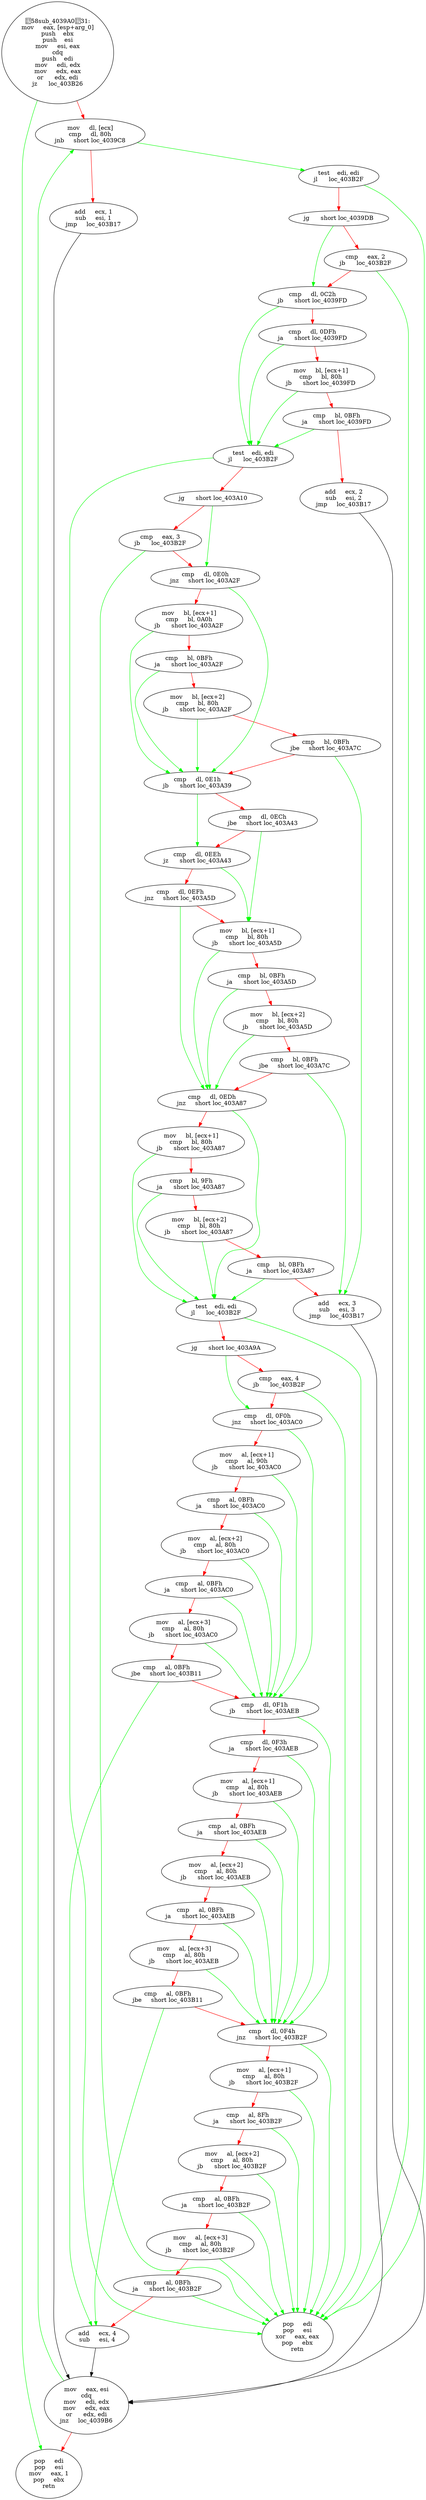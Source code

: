 digraph G{
Node0 [label = "58sub_4039A031:
mov     eax, [esp+arg_0]
push    ebx
push    esi
mov     esi, eax
cdq
push    edi
mov     edi, edx
mov     edx, eax
or      edx, edi
jz      loc_403B26"]
Node1 [label = "mov     dl, [ecx]
cmp     dl, 80h
jnb     short loc_4039C8"]
Node2 [label = "add     ecx, 1
sub     esi, 1
jmp     loc_403B17"]
Node3 [label = "test    edi, edi
jl      loc_403B2F"]
Node4 [label = "jg      short loc_4039DB"]
Node5 [label = "cmp     eax, 2
jb      loc_403B2F"]
Node6 [label = "cmp     dl, 0C2h
jb      short loc_4039FD"]
Node7 [label = "cmp     dl, 0DFh
ja      short loc_4039FD"]
Node8 [label = "mov     bl, [ecx+1]
cmp     bl, 80h
jb      short loc_4039FD"]
Node9 [label = "cmp     bl, 0BFh
ja      short loc_4039FD"]
Node10 [label = "add     ecx, 2
sub     esi, 2
jmp     loc_403B17"]
Node11 [label = "test    edi, edi
jl      loc_403B2F"]
Node12 [label = "jg      short loc_403A10"]
Node13 [label = "cmp     eax, 3
jb      loc_403B2F"]
Node14 [label = "cmp     dl, 0E0h
jnz     short loc_403A2F"]
Node15 [label = "mov     bl, [ecx+1]
cmp     bl, 0A0h
jb      short loc_403A2F"]
Node16 [label = "cmp     bl, 0BFh
ja      short loc_403A2F"]
Node17 [label = "mov     bl, [ecx+2]
cmp     bl, 80h
jb      short loc_403A2F"]
Node18 [label = "cmp     bl, 0BFh
jbe     short loc_403A7C"]
Node19 [label = "cmp     dl, 0E1h
jb      short loc_403A39"]
Node20 [label = "cmp     dl, 0ECh
jbe     short loc_403A43"]
Node21 [label = "cmp     dl, 0EEh
jz      short loc_403A43"]
Node22 [label = "cmp     dl, 0EFh
jnz     short loc_403A5D"]
Node23 [label = "mov     bl, [ecx+1]
cmp     bl, 80h
jb      short loc_403A5D"]
Node24 [label = "cmp     bl, 0BFh
ja      short loc_403A5D"]
Node25 [label = "mov     bl, [ecx+2]
cmp     bl, 80h
jb      short loc_403A5D"]
Node26 [label = "cmp     bl, 0BFh
jbe     short loc_403A7C"]
Node27 [label = "cmp     dl, 0EDh
jnz     short loc_403A87"]
Node28 [label = "mov     bl, [ecx+1]
cmp     bl, 80h
jb      short loc_403A87"]
Node29 [label = "cmp     bl, 9Fh
ja      short loc_403A87"]
Node30 [label = "mov     bl, [ecx+2]
cmp     bl, 80h
jb      short loc_403A87"]
Node31 [label = "cmp     bl, 0BFh
ja      short loc_403A87"]
Node32 [label = "add     ecx, 3
sub     esi, 3
jmp     loc_403B17"]
Node33 [label = "test    edi, edi
jl      loc_403B2F"]
Node34 [label = "jg      short loc_403A9A"]
Node35 [label = "cmp     eax, 4
jb      loc_403B2F"]
Node36 [label = "cmp     dl, 0F0h
jnz     short loc_403AC0"]
Node37 [label = "mov     al, [ecx+1]
cmp     al, 90h
jb      short loc_403AC0"]
Node38 [label = "cmp     al, 0BFh
ja      short loc_403AC0"]
Node39 [label = "mov     al, [ecx+2]
cmp     al, 80h
jb      short loc_403AC0"]
Node40 [label = "cmp     al, 0BFh
ja      short loc_403AC0"]
Node41 [label = "mov     al, [ecx+3]
cmp     al, 80h
jb      short loc_403AC0"]
Node42 [label = "cmp     al, 0BFh
jbe     short loc_403B11"]
Node43 [label = "cmp     dl, 0F1h
jb      short loc_403AEB"]
Node44 [label = "cmp     dl, 0F3h
ja      short loc_403AEB"]
Node45 [label = "mov     al, [ecx+1]
cmp     al, 80h
jb      short loc_403AEB"]
Node46 [label = "cmp     al, 0BFh
ja      short loc_403AEB"]
Node47 [label = "mov     al, [ecx+2]
cmp     al, 80h
jb      short loc_403AEB"]
Node48 [label = "cmp     al, 0BFh
ja      short loc_403AEB"]
Node49 [label = "mov     al, [ecx+3]
cmp     al, 80h
jb      short loc_403AEB"]
Node50 [label = "cmp     al, 0BFh
jbe     short loc_403B11"]
Node51 [label = "cmp     dl, 0F4h
jnz     short loc_403B2F"]
Node52 [label = "mov     al, [ecx+1]
cmp     al, 80h
jb      short loc_403B2F"]
Node53 [label = "cmp     al, 8Fh
ja      short loc_403B2F"]
Node54 [label = "mov     al, [ecx+2]
cmp     al, 80h
jb      short loc_403B2F"]
Node55 [label = "cmp     al, 0BFh
ja      short loc_403B2F"]
Node56 [label = "mov     al, [ecx+3]
cmp     al, 80h
jb      short loc_403B2F"]
Node57 [label = "cmp     al, 0BFh
ja      short loc_403B2F"]
Node58 [label = "add     ecx, 4
sub     esi, 4"]
Node59 [label = "mov     eax, esi
cdq
mov     edi, edx
mov     edx, eax
or      edx, edi
jnz     loc_4039B6"]
Node60 [label = "pop     edi
pop     esi
mov     eax, 1
pop     ebx
retn"]
Node61 [label = "pop     edi
pop     esi
xor     eax, eax
pop     ebx
retn"]
Node0 -> Node1 [color = "red"]
Node0 -> Node60 [color = "green"]
Node1 -> Node2 [color = "red"]
Node1 -> Node3 [color = "green"]
Node2 -> Node59 [color = "black"]
Node3 -> Node4 [color = "red"]
Node3 -> Node61 [color = "green"]
Node4 -> Node5 [color = "red"]
Node4 -> Node6 [color = "green"]
Node5 -> Node6 [color = "red"]
Node5 -> Node61 [color = "green"]
Node6 -> Node7 [color = "red"]
Node6 -> Node11 [color = "green"]
Node7 -> Node8 [color = "red"]
Node7 -> Node11 [color = "green"]
Node8 -> Node9 [color = "red"]
Node8 -> Node11 [color = "green"]
Node9 -> Node10 [color = "red"]
Node9 -> Node11 [color = "green"]
Node10 -> Node59 [color = "black"]
Node11 -> Node12 [color = "red"]
Node11 -> Node61 [color = "green"]
Node12 -> Node13 [color = "red"]
Node12 -> Node14 [color = "green"]
Node13 -> Node14 [color = "red"]
Node13 -> Node61 [color = "green"]
Node14 -> Node15 [color = "red"]
Node14 -> Node19 [color = "green"]
Node15 -> Node16 [color = "red"]
Node15 -> Node19 [color = "green"]
Node16 -> Node17 [color = "red"]
Node16 -> Node19 [color = "green"]
Node17 -> Node18 [color = "red"]
Node17 -> Node19 [color = "green"]
Node18 -> Node19 [color = "red"]
Node18 -> Node32 [color = "green"]
Node19 -> Node20 [color = "red"]
Node19 -> Node21 [color = "green"]
Node20 -> Node21 [color = "red"]
Node20 -> Node23 [color = "green"]
Node21 -> Node22 [color = "red"]
Node21 -> Node23 [color = "green"]
Node22 -> Node23 [color = "red"]
Node22 -> Node27 [color = "green"]
Node23 -> Node24 [color = "red"]
Node23 -> Node27 [color = "green"]
Node24 -> Node25 [color = "red"]
Node24 -> Node27 [color = "green"]
Node25 -> Node26 [color = "red"]
Node25 -> Node27 [color = "green"]
Node26 -> Node27 [color = "red"]
Node26 -> Node32 [color = "green"]
Node27 -> Node28 [color = "red"]
Node27 -> Node33 [color = "green"]
Node28 -> Node29 [color = "red"]
Node28 -> Node33 [color = "green"]
Node29 -> Node30 [color = "red"]
Node29 -> Node33 [color = "green"]
Node30 -> Node31 [color = "red"]
Node30 -> Node33 [color = "green"]
Node31 -> Node32 [color = "red"]
Node31 -> Node33 [color = "green"]
Node32 -> Node59 [color = "black"]
Node33 -> Node34 [color = "red"]
Node33 -> Node61 [color = "green"]
Node34 -> Node35 [color = "red"]
Node34 -> Node36 [color = "green"]
Node35 -> Node36 [color = "red"]
Node35 -> Node61 [color = "green"]
Node36 -> Node37 [color = "red"]
Node36 -> Node43 [color = "green"]
Node37 -> Node38 [color = "red"]
Node37 -> Node43 [color = "green"]
Node38 -> Node39 [color = "red"]
Node38 -> Node43 [color = "green"]
Node39 -> Node40 [color = "red"]
Node39 -> Node43 [color = "green"]
Node40 -> Node41 [color = "red"]
Node40 -> Node43 [color = "green"]
Node41 -> Node42 [color = "red"]
Node41 -> Node43 [color = "green"]
Node42 -> Node43 [color = "red"]
Node42 -> Node58 [color = "green"]
Node43 -> Node44 [color = "red"]
Node43 -> Node51 [color = "green"]
Node44 -> Node45 [color = "red"]
Node44 -> Node51 [color = "green"]
Node45 -> Node46 [color = "red"]
Node45 -> Node51 [color = "green"]
Node46 -> Node47 [color = "red"]
Node46 -> Node51 [color = "green"]
Node47 -> Node48 [color = "red"]
Node47 -> Node51 [color = "green"]
Node48 -> Node49 [color = "red"]
Node48 -> Node51 [color = "green"]
Node49 -> Node50 [color = "red"]
Node49 -> Node51 [color = "green"]
Node50 -> Node51 [color = "red"]
Node50 -> Node58 [color = "green"]
Node51 -> Node52 [color = "red"]
Node51 -> Node61 [color = "green"]
Node52 -> Node53 [color = "red"]
Node52 -> Node61 [color = "green"]
Node53 -> Node54 [color = "red"]
Node53 -> Node61 [color = "green"]
Node54 -> Node55 [color = "red"]
Node54 -> Node61 [color = "green"]
Node55 -> Node56 [color = "red"]
Node55 -> Node61 [color = "green"]
Node56 -> Node57 [color = "red"]
Node56 -> Node61 [color = "green"]
Node57 -> Node58 [color = "red"]
Node57 -> Node61 [color = "green"]
Node58 -> Node59 [color = "black"]
Node59 -> Node1 [color = "green"]
Node59 -> Node60 [color = "red"]
}